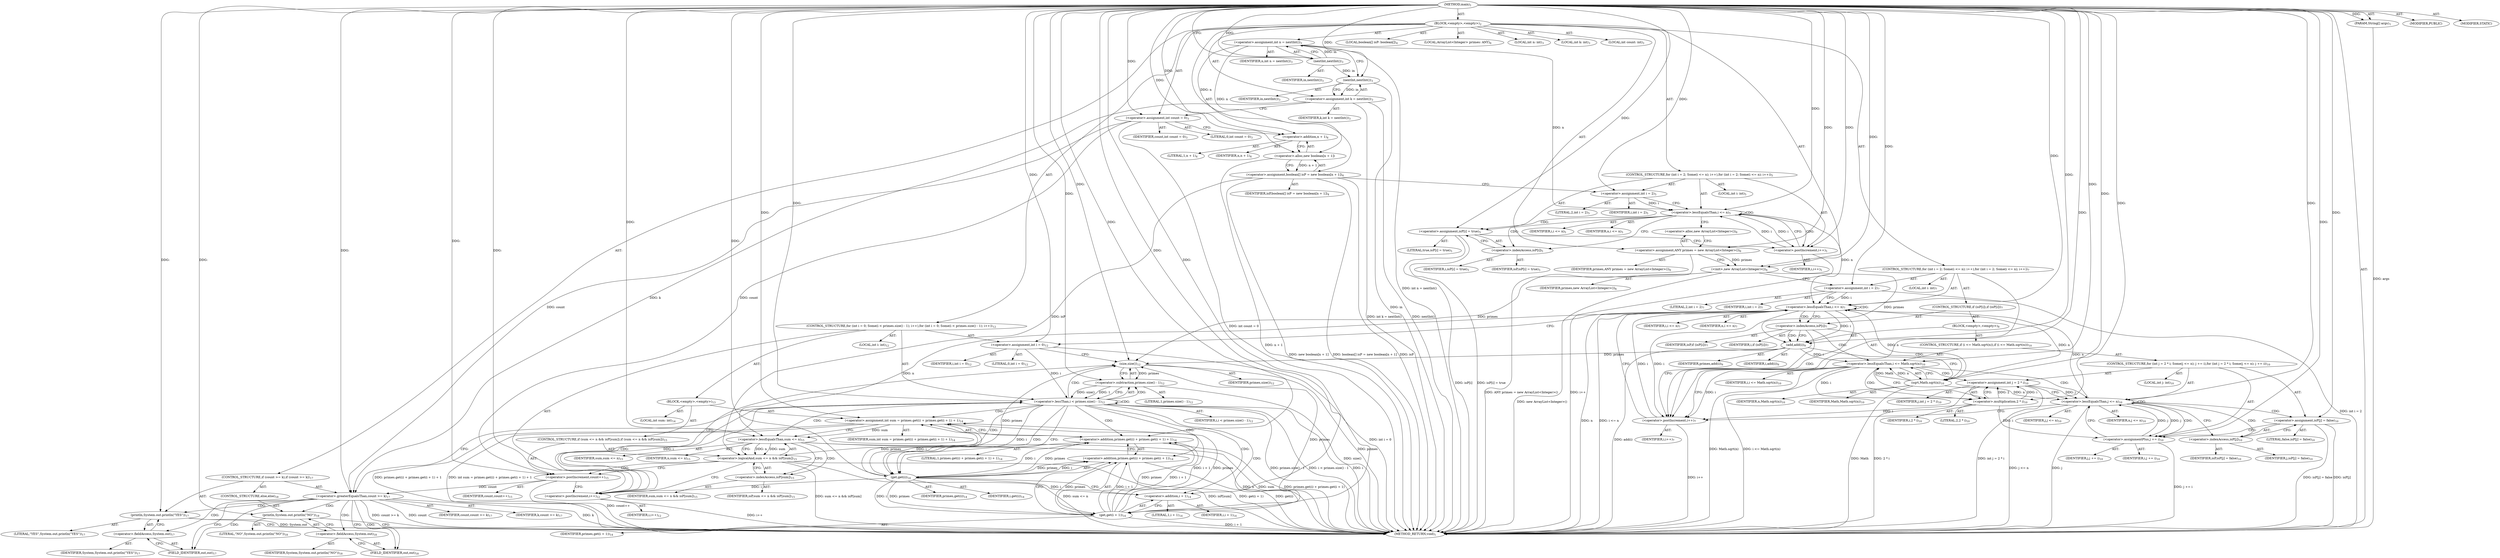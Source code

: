 digraph "main" {  
"19" [label = <(METHOD,main)<SUB>1</SUB>> ]
"20" [label = <(PARAM,String[] args)<SUB>1</SUB>> ]
"21" [label = <(BLOCK,&lt;empty&gt;,&lt;empty&gt;)<SUB>2</SUB>> ]
"22" [label = <(LOCAL,int n: int)<SUB>3</SUB>> ]
"23" [label = <(LOCAL,int k: int)<SUB>3</SUB>> ]
"24" [label = <(LOCAL,int count: int)<SUB>3</SUB>> ]
"25" [label = <(&lt;operator&gt;.assignment,int n = nextInt())<SUB>3</SUB>> ]
"26" [label = <(IDENTIFIER,n,int n = nextInt())<SUB>3</SUB>> ]
"27" [label = <(nextInt,nextInt())<SUB>3</SUB>> ]
"28" [label = <(IDENTIFIER,in,nextInt())<SUB>3</SUB>> ]
"29" [label = <(&lt;operator&gt;.assignment,int k = nextInt())<SUB>3</SUB>> ]
"30" [label = <(IDENTIFIER,k,int k = nextInt())<SUB>3</SUB>> ]
"31" [label = <(nextInt,nextInt())<SUB>3</SUB>> ]
"32" [label = <(IDENTIFIER,in,nextInt())<SUB>3</SUB>> ]
"33" [label = <(&lt;operator&gt;.assignment,int count = 0)<SUB>3</SUB>> ]
"34" [label = <(IDENTIFIER,count,int count = 0)<SUB>3</SUB>> ]
"35" [label = <(LITERAL,0,int count = 0)<SUB>3</SUB>> ]
"36" [label = <(LOCAL,boolean[] isP: boolean[])<SUB>4</SUB>> ]
"37" [label = <(&lt;operator&gt;.assignment,boolean[] isP = new boolean[n + 1])<SUB>4</SUB>> ]
"38" [label = <(IDENTIFIER,isP,boolean[] isP = new boolean[n + 1])<SUB>4</SUB>> ]
"39" [label = <(&lt;operator&gt;.alloc,new boolean[n + 1])> ]
"40" [label = <(&lt;operator&gt;.addition,n + 1)<SUB>4</SUB>> ]
"41" [label = <(IDENTIFIER,n,n + 1)<SUB>4</SUB>> ]
"42" [label = <(LITERAL,1,n + 1)<SUB>4</SUB>> ]
"43" [label = <(CONTROL_STRUCTURE,for (int i = 2; Some(i &lt;= n); i++),for (int i = 2; Some(i &lt;= n); i++))<SUB>5</SUB>> ]
"44" [label = <(LOCAL,int i: int)<SUB>5</SUB>> ]
"45" [label = <(&lt;operator&gt;.assignment,int i = 2)<SUB>5</SUB>> ]
"46" [label = <(IDENTIFIER,i,int i = 2)<SUB>5</SUB>> ]
"47" [label = <(LITERAL,2,int i = 2)<SUB>5</SUB>> ]
"48" [label = <(&lt;operator&gt;.lessEqualsThan,i &lt;= n)<SUB>5</SUB>> ]
"49" [label = <(IDENTIFIER,i,i &lt;= n)<SUB>5</SUB>> ]
"50" [label = <(IDENTIFIER,n,i &lt;= n)<SUB>5</SUB>> ]
"51" [label = <(&lt;operator&gt;.postIncrement,i++)<SUB>5</SUB>> ]
"52" [label = <(IDENTIFIER,i,i++)<SUB>5</SUB>> ]
"53" [label = <(&lt;operator&gt;.assignment,isP[i] = true)<SUB>5</SUB>> ]
"54" [label = <(&lt;operator&gt;.indexAccess,isP[i])<SUB>5</SUB>> ]
"55" [label = <(IDENTIFIER,isP,isP[i] = true)<SUB>5</SUB>> ]
"56" [label = <(IDENTIFIER,i,isP[i] = true)<SUB>5</SUB>> ]
"57" [label = <(LITERAL,true,isP[i] = true)<SUB>5</SUB>> ]
"4" [label = <(LOCAL,ArrayList&lt;Integer&gt; primes: ANY)<SUB>6</SUB>> ]
"58" [label = <(&lt;operator&gt;.assignment,ANY primes = new ArrayList&lt;Integer&gt;())<SUB>6</SUB>> ]
"59" [label = <(IDENTIFIER,primes,ANY primes = new ArrayList&lt;Integer&gt;())<SUB>6</SUB>> ]
"60" [label = <(&lt;operator&gt;.alloc,new ArrayList&lt;Integer&gt;())<SUB>6</SUB>> ]
"61" [label = <(&lt;init&gt;,new ArrayList&lt;Integer&gt;())<SUB>6</SUB>> ]
"3" [label = <(IDENTIFIER,primes,new ArrayList&lt;Integer&gt;())<SUB>6</SUB>> ]
"62" [label = <(CONTROL_STRUCTURE,for (int i = 2; Some(i &lt;= n); i++),for (int i = 2; Some(i &lt;= n); i++))<SUB>7</SUB>> ]
"63" [label = <(LOCAL,int i: int)<SUB>7</SUB>> ]
"64" [label = <(&lt;operator&gt;.assignment,int i = 2)<SUB>7</SUB>> ]
"65" [label = <(IDENTIFIER,i,int i = 2)<SUB>7</SUB>> ]
"66" [label = <(LITERAL,2,int i = 2)<SUB>7</SUB>> ]
"67" [label = <(&lt;operator&gt;.lessEqualsThan,i &lt;= n)<SUB>7</SUB>> ]
"68" [label = <(IDENTIFIER,i,i &lt;= n)<SUB>7</SUB>> ]
"69" [label = <(IDENTIFIER,n,i &lt;= n)<SUB>7</SUB>> ]
"70" [label = <(&lt;operator&gt;.postIncrement,i++)<SUB>7</SUB>> ]
"71" [label = <(IDENTIFIER,i,i++)<SUB>7</SUB>> ]
"72" [label = <(CONTROL_STRUCTURE,if (isP[i]),if (isP[i]))<SUB>7</SUB>> ]
"73" [label = <(&lt;operator&gt;.indexAccess,isP[i])<SUB>7</SUB>> ]
"74" [label = <(IDENTIFIER,isP,if (isP[i]))<SUB>7</SUB>> ]
"75" [label = <(IDENTIFIER,i,if (isP[i]))<SUB>7</SUB>> ]
"76" [label = <(BLOCK,&lt;empty&gt;,&lt;empty&gt;)<SUB>8</SUB>> ]
"77" [label = <(add,add(i))<SUB>9</SUB>> ]
"78" [label = <(IDENTIFIER,primes,add(i))<SUB>9</SUB>> ]
"79" [label = <(IDENTIFIER,i,add(i))<SUB>9</SUB>> ]
"80" [label = <(CONTROL_STRUCTURE,if (i &lt;= Math.sqrt(n)),if (i &lt;= Math.sqrt(n)))<SUB>10</SUB>> ]
"81" [label = <(&lt;operator&gt;.lessEqualsThan,i &lt;= Math.sqrt(n))<SUB>10</SUB>> ]
"82" [label = <(IDENTIFIER,i,i &lt;= Math.sqrt(n))<SUB>10</SUB>> ]
"83" [label = <(sqrt,Math.sqrt(n))<SUB>10</SUB>> ]
"84" [label = <(IDENTIFIER,Math,Math.sqrt(n))<SUB>10</SUB>> ]
"85" [label = <(IDENTIFIER,n,Math.sqrt(n))<SUB>10</SUB>> ]
"86" [label = <(CONTROL_STRUCTURE,for (int j = 2 * i; Some(j &lt;= n); j += i),for (int j = 2 * i; Some(j &lt;= n); j += i))<SUB>10</SUB>> ]
"87" [label = <(LOCAL,int j: int)<SUB>10</SUB>> ]
"88" [label = <(&lt;operator&gt;.assignment,int j = 2 * i)<SUB>10</SUB>> ]
"89" [label = <(IDENTIFIER,j,int j = 2 * i)<SUB>10</SUB>> ]
"90" [label = <(&lt;operator&gt;.multiplication,2 * i)<SUB>10</SUB>> ]
"91" [label = <(LITERAL,2,2 * i)<SUB>10</SUB>> ]
"92" [label = <(IDENTIFIER,i,2 * i)<SUB>10</SUB>> ]
"93" [label = <(&lt;operator&gt;.lessEqualsThan,j &lt;= n)<SUB>10</SUB>> ]
"94" [label = <(IDENTIFIER,j,j &lt;= n)<SUB>10</SUB>> ]
"95" [label = <(IDENTIFIER,n,j &lt;= n)<SUB>10</SUB>> ]
"96" [label = <(&lt;operator&gt;.assignmentPlus,j += i)<SUB>10</SUB>> ]
"97" [label = <(IDENTIFIER,j,j += i)<SUB>10</SUB>> ]
"98" [label = <(IDENTIFIER,i,j += i)<SUB>10</SUB>> ]
"99" [label = <(&lt;operator&gt;.assignment,isP[j] = false)<SUB>10</SUB>> ]
"100" [label = <(&lt;operator&gt;.indexAccess,isP[j])<SUB>10</SUB>> ]
"101" [label = <(IDENTIFIER,isP,isP[j] = false)<SUB>10</SUB>> ]
"102" [label = <(IDENTIFIER,j,isP[j] = false)<SUB>10</SUB>> ]
"103" [label = <(LITERAL,false,isP[j] = false)<SUB>10</SUB>> ]
"104" [label = <(CONTROL_STRUCTURE,for (int i = 0; Some(i &lt; primes.size() - 1); i++),for (int i = 0; Some(i &lt; primes.size() - 1); i++))<SUB>12</SUB>> ]
"105" [label = <(LOCAL,int i: int)<SUB>12</SUB>> ]
"106" [label = <(&lt;operator&gt;.assignment,int i = 0)<SUB>12</SUB>> ]
"107" [label = <(IDENTIFIER,i,int i = 0)<SUB>12</SUB>> ]
"108" [label = <(LITERAL,0,int i = 0)<SUB>12</SUB>> ]
"109" [label = <(&lt;operator&gt;.lessThan,i &lt; primes.size() - 1)<SUB>12</SUB>> ]
"110" [label = <(IDENTIFIER,i,i &lt; primes.size() - 1)<SUB>12</SUB>> ]
"111" [label = <(&lt;operator&gt;.subtraction,primes.size() - 1)<SUB>12</SUB>> ]
"112" [label = <(size,size())<SUB>12</SUB>> ]
"113" [label = <(IDENTIFIER,primes,size())<SUB>12</SUB>> ]
"114" [label = <(LITERAL,1,primes.size() - 1)<SUB>12</SUB>> ]
"115" [label = <(&lt;operator&gt;.postIncrement,i++)<SUB>12</SUB>> ]
"116" [label = <(IDENTIFIER,i,i++)<SUB>12</SUB>> ]
"117" [label = <(BLOCK,&lt;empty&gt;,&lt;empty&gt;)<SUB>13</SUB>> ]
"118" [label = <(LOCAL,int sum: int)<SUB>14</SUB>> ]
"119" [label = <(&lt;operator&gt;.assignment,int sum = primes.get(i) + primes.get(i + 1) + 1)<SUB>14</SUB>> ]
"120" [label = <(IDENTIFIER,sum,int sum = primes.get(i) + primes.get(i + 1) + 1)<SUB>14</SUB>> ]
"121" [label = <(&lt;operator&gt;.addition,primes.get(i) + primes.get(i + 1) + 1)<SUB>14</SUB>> ]
"122" [label = <(&lt;operator&gt;.addition,primes.get(i) + primes.get(i + 1))<SUB>14</SUB>> ]
"123" [label = <(get,get(i))<SUB>14</SUB>> ]
"124" [label = <(IDENTIFIER,primes,get(i))<SUB>14</SUB>> ]
"125" [label = <(IDENTIFIER,i,get(i))<SUB>14</SUB>> ]
"126" [label = <(get,get(i + 1))<SUB>14</SUB>> ]
"127" [label = <(IDENTIFIER,primes,get(i + 1))<SUB>14</SUB>> ]
"128" [label = <(&lt;operator&gt;.addition,i + 1)<SUB>14</SUB>> ]
"129" [label = <(IDENTIFIER,i,i + 1)<SUB>14</SUB>> ]
"130" [label = <(LITERAL,1,i + 1)<SUB>14</SUB>> ]
"131" [label = <(LITERAL,1,primes.get(i) + primes.get(i + 1) + 1)<SUB>14</SUB>> ]
"132" [label = <(CONTROL_STRUCTURE,if (sum &lt;= n &amp;&amp; isP[sum]),if (sum &lt;= n &amp;&amp; isP[sum]))<SUB>15</SUB>> ]
"133" [label = <(&lt;operator&gt;.logicalAnd,sum &lt;= n &amp;&amp; isP[sum])<SUB>15</SUB>> ]
"134" [label = <(&lt;operator&gt;.lessEqualsThan,sum &lt;= n)<SUB>15</SUB>> ]
"135" [label = <(IDENTIFIER,sum,sum &lt;= n)<SUB>15</SUB>> ]
"136" [label = <(IDENTIFIER,n,sum &lt;= n)<SUB>15</SUB>> ]
"137" [label = <(&lt;operator&gt;.indexAccess,isP[sum])<SUB>15</SUB>> ]
"138" [label = <(IDENTIFIER,isP,sum &lt;= n &amp;&amp; isP[sum])<SUB>15</SUB>> ]
"139" [label = <(IDENTIFIER,sum,sum &lt;= n &amp;&amp; isP[sum])<SUB>15</SUB>> ]
"140" [label = <(&lt;operator&gt;.postIncrement,count++)<SUB>15</SUB>> ]
"141" [label = <(IDENTIFIER,count,count++)<SUB>15</SUB>> ]
"142" [label = <(CONTROL_STRUCTURE,if (count &gt;= k),if (count &gt;= k))<SUB>17</SUB>> ]
"143" [label = <(&lt;operator&gt;.greaterEqualsThan,count &gt;= k)<SUB>17</SUB>> ]
"144" [label = <(IDENTIFIER,count,count &gt;= k)<SUB>17</SUB>> ]
"145" [label = <(IDENTIFIER,k,count &gt;= k)<SUB>17</SUB>> ]
"146" [label = <(println,System.out.println(&quot;YES&quot;))<SUB>17</SUB>> ]
"147" [label = <(&lt;operator&gt;.fieldAccess,System.out)<SUB>17</SUB>> ]
"148" [label = <(IDENTIFIER,System,System.out.println(&quot;YES&quot;))<SUB>17</SUB>> ]
"149" [label = <(FIELD_IDENTIFIER,out,out)<SUB>17</SUB>> ]
"150" [label = <(LITERAL,&quot;YES&quot;,System.out.println(&quot;YES&quot;))<SUB>17</SUB>> ]
"151" [label = <(CONTROL_STRUCTURE,else,else)<SUB>18</SUB>> ]
"152" [label = <(println,System.out.println(&quot;NO&quot;))<SUB>18</SUB>> ]
"153" [label = <(&lt;operator&gt;.fieldAccess,System.out)<SUB>18</SUB>> ]
"154" [label = <(IDENTIFIER,System,System.out.println(&quot;NO&quot;))<SUB>18</SUB>> ]
"155" [label = <(FIELD_IDENTIFIER,out,out)<SUB>18</SUB>> ]
"156" [label = <(LITERAL,&quot;NO&quot;,System.out.println(&quot;NO&quot;))<SUB>18</SUB>> ]
"157" [label = <(MODIFIER,PUBLIC)> ]
"158" [label = <(MODIFIER,STATIC)> ]
"159" [label = <(METHOD_RETURN,void)<SUB>1</SUB>> ]
  "19" -> "20"  [ label = "AST: "] 
  "19" -> "21"  [ label = "AST: "] 
  "19" -> "157"  [ label = "AST: "] 
  "19" -> "158"  [ label = "AST: "] 
  "19" -> "159"  [ label = "AST: "] 
  "21" -> "22"  [ label = "AST: "] 
  "21" -> "23"  [ label = "AST: "] 
  "21" -> "24"  [ label = "AST: "] 
  "21" -> "25"  [ label = "AST: "] 
  "21" -> "29"  [ label = "AST: "] 
  "21" -> "33"  [ label = "AST: "] 
  "21" -> "36"  [ label = "AST: "] 
  "21" -> "37"  [ label = "AST: "] 
  "21" -> "43"  [ label = "AST: "] 
  "21" -> "4"  [ label = "AST: "] 
  "21" -> "58"  [ label = "AST: "] 
  "21" -> "61"  [ label = "AST: "] 
  "21" -> "62"  [ label = "AST: "] 
  "21" -> "104"  [ label = "AST: "] 
  "21" -> "142"  [ label = "AST: "] 
  "25" -> "26"  [ label = "AST: "] 
  "25" -> "27"  [ label = "AST: "] 
  "27" -> "28"  [ label = "AST: "] 
  "29" -> "30"  [ label = "AST: "] 
  "29" -> "31"  [ label = "AST: "] 
  "31" -> "32"  [ label = "AST: "] 
  "33" -> "34"  [ label = "AST: "] 
  "33" -> "35"  [ label = "AST: "] 
  "37" -> "38"  [ label = "AST: "] 
  "37" -> "39"  [ label = "AST: "] 
  "39" -> "40"  [ label = "AST: "] 
  "40" -> "41"  [ label = "AST: "] 
  "40" -> "42"  [ label = "AST: "] 
  "43" -> "44"  [ label = "AST: "] 
  "43" -> "45"  [ label = "AST: "] 
  "43" -> "48"  [ label = "AST: "] 
  "43" -> "51"  [ label = "AST: "] 
  "43" -> "53"  [ label = "AST: "] 
  "45" -> "46"  [ label = "AST: "] 
  "45" -> "47"  [ label = "AST: "] 
  "48" -> "49"  [ label = "AST: "] 
  "48" -> "50"  [ label = "AST: "] 
  "51" -> "52"  [ label = "AST: "] 
  "53" -> "54"  [ label = "AST: "] 
  "53" -> "57"  [ label = "AST: "] 
  "54" -> "55"  [ label = "AST: "] 
  "54" -> "56"  [ label = "AST: "] 
  "58" -> "59"  [ label = "AST: "] 
  "58" -> "60"  [ label = "AST: "] 
  "61" -> "3"  [ label = "AST: "] 
  "62" -> "63"  [ label = "AST: "] 
  "62" -> "64"  [ label = "AST: "] 
  "62" -> "67"  [ label = "AST: "] 
  "62" -> "70"  [ label = "AST: "] 
  "62" -> "72"  [ label = "AST: "] 
  "64" -> "65"  [ label = "AST: "] 
  "64" -> "66"  [ label = "AST: "] 
  "67" -> "68"  [ label = "AST: "] 
  "67" -> "69"  [ label = "AST: "] 
  "70" -> "71"  [ label = "AST: "] 
  "72" -> "73"  [ label = "AST: "] 
  "72" -> "76"  [ label = "AST: "] 
  "73" -> "74"  [ label = "AST: "] 
  "73" -> "75"  [ label = "AST: "] 
  "76" -> "77"  [ label = "AST: "] 
  "76" -> "80"  [ label = "AST: "] 
  "77" -> "78"  [ label = "AST: "] 
  "77" -> "79"  [ label = "AST: "] 
  "80" -> "81"  [ label = "AST: "] 
  "80" -> "86"  [ label = "AST: "] 
  "81" -> "82"  [ label = "AST: "] 
  "81" -> "83"  [ label = "AST: "] 
  "83" -> "84"  [ label = "AST: "] 
  "83" -> "85"  [ label = "AST: "] 
  "86" -> "87"  [ label = "AST: "] 
  "86" -> "88"  [ label = "AST: "] 
  "86" -> "93"  [ label = "AST: "] 
  "86" -> "96"  [ label = "AST: "] 
  "86" -> "99"  [ label = "AST: "] 
  "88" -> "89"  [ label = "AST: "] 
  "88" -> "90"  [ label = "AST: "] 
  "90" -> "91"  [ label = "AST: "] 
  "90" -> "92"  [ label = "AST: "] 
  "93" -> "94"  [ label = "AST: "] 
  "93" -> "95"  [ label = "AST: "] 
  "96" -> "97"  [ label = "AST: "] 
  "96" -> "98"  [ label = "AST: "] 
  "99" -> "100"  [ label = "AST: "] 
  "99" -> "103"  [ label = "AST: "] 
  "100" -> "101"  [ label = "AST: "] 
  "100" -> "102"  [ label = "AST: "] 
  "104" -> "105"  [ label = "AST: "] 
  "104" -> "106"  [ label = "AST: "] 
  "104" -> "109"  [ label = "AST: "] 
  "104" -> "115"  [ label = "AST: "] 
  "104" -> "117"  [ label = "AST: "] 
  "106" -> "107"  [ label = "AST: "] 
  "106" -> "108"  [ label = "AST: "] 
  "109" -> "110"  [ label = "AST: "] 
  "109" -> "111"  [ label = "AST: "] 
  "111" -> "112"  [ label = "AST: "] 
  "111" -> "114"  [ label = "AST: "] 
  "112" -> "113"  [ label = "AST: "] 
  "115" -> "116"  [ label = "AST: "] 
  "117" -> "118"  [ label = "AST: "] 
  "117" -> "119"  [ label = "AST: "] 
  "117" -> "132"  [ label = "AST: "] 
  "119" -> "120"  [ label = "AST: "] 
  "119" -> "121"  [ label = "AST: "] 
  "121" -> "122"  [ label = "AST: "] 
  "121" -> "131"  [ label = "AST: "] 
  "122" -> "123"  [ label = "AST: "] 
  "122" -> "126"  [ label = "AST: "] 
  "123" -> "124"  [ label = "AST: "] 
  "123" -> "125"  [ label = "AST: "] 
  "126" -> "127"  [ label = "AST: "] 
  "126" -> "128"  [ label = "AST: "] 
  "128" -> "129"  [ label = "AST: "] 
  "128" -> "130"  [ label = "AST: "] 
  "132" -> "133"  [ label = "AST: "] 
  "132" -> "140"  [ label = "AST: "] 
  "133" -> "134"  [ label = "AST: "] 
  "133" -> "137"  [ label = "AST: "] 
  "134" -> "135"  [ label = "AST: "] 
  "134" -> "136"  [ label = "AST: "] 
  "137" -> "138"  [ label = "AST: "] 
  "137" -> "139"  [ label = "AST: "] 
  "140" -> "141"  [ label = "AST: "] 
  "142" -> "143"  [ label = "AST: "] 
  "142" -> "146"  [ label = "AST: "] 
  "142" -> "151"  [ label = "AST: "] 
  "143" -> "144"  [ label = "AST: "] 
  "143" -> "145"  [ label = "AST: "] 
  "146" -> "147"  [ label = "AST: "] 
  "146" -> "150"  [ label = "AST: "] 
  "147" -> "148"  [ label = "AST: "] 
  "147" -> "149"  [ label = "AST: "] 
  "151" -> "152"  [ label = "AST: "] 
  "152" -> "153"  [ label = "AST: "] 
  "152" -> "156"  [ label = "AST: "] 
  "153" -> "154"  [ label = "AST: "] 
  "153" -> "155"  [ label = "AST: "] 
  "25" -> "31"  [ label = "CFG: "] 
  "29" -> "33"  [ label = "CFG: "] 
  "33" -> "40"  [ label = "CFG: "] 
  "37" -> "45"  [ label = "CFG: "] 
  "58" -> "61"  [ label = "CFG: "] 
  "61" -> "64"  [ label = "CFG: "] 
  "27" -> "25"  [ label = "CFG: "] 
  "31" -> "29"  [ label = "CFG: "] 
  "39" -> "37"  [ label = "CFG: "] 
  "45" -> "48"  [ label = "CFG: "] 
  "48" -> "54"  [ label = "CFG: "] 
  "48" -> "60"  [ label = "CFG: "] 
  "51" -> "48"  [ label = "CFG: "] 
  "53" -> "51"  [ label = "CFG: "] 
  "60" -> "58"  [ label = "CFG: "] 
  "64" -> "67"  [ label = "CFG: "] 
  "67" -> "73"  [ label = "CFG: "] 
  "67" -> "106"  [ label = "CFG: "] 
  "70" -> "67"  [ label = "CFG: "] 
  "106" -> "112"  [ label = "CFG: "] 
  "109" -> "123"  [ label = "CFG: "] 
  "109" -> "143"  [ label = "CFG: "] 
  "115" -> "112"  [ label = "CFG: "] 
  "143" -> "149"  [ label = "CFG: "] 
  "143" -> "155"  [ label = "CFG: "] 
  "146" -> "159"  [ label = "CFG: "] 
  "40" -> "39"  [ label = "CFG: "] 
  "54" -> "53"  [ label = "CFG: "] 
  "73" -> "77"  [ label = "CFG: "] 
  "73" -> "70"  [ label = "CFG: "] 
  "111" -> "109"  [ label = "CFG: "] 
  "119" -> "134"  [ label = "CFG: "] 
  "147" -> "146"  [ label = "CFG: "] 
  "152" -> "159"  [ label = "CFG: "] 
  "77" -> "83"  [ label = "CFG: "] 
  "112" -> "111"  [ label = "CFG: "] 
  "121" -> "119"  [ label = "CFG: "] 
  "133" -> "140"  [ label = "CFG: "] 
  "133" -> "115"  [ label = "CFG: "] 
  "140" -> "115"  [ label = "CFG: "] 
  "149" -> "147"  [ label = "CFG: "] 
  "153" -> "152"  [ label = "CFG: "] 
  "81" -> "90"  [ label = "CFG: "] 
  "81" -> "70"  [ label = "CFG: "] 
  "122" -> "121"  [ label = "CFG: "] 
  "134" -> "133"  [ label = "CFG: "] 
  "134" -> "137"  [ label = "CFG: "] 
  "137" -> "133"  [ label = "CFG: "] 
  "155" -> "153"  [ label = "CFG: "] 
  "83" -> "81"  [ label = "CFG: "] 
  "88" -> "93"  [ label = "CFG: "] 
  "93" -> "100"  [ label = "CFG: "] 
  "93" -> "70"  [ label = "CFG: "] 
  "96" -> "93"  [ label = "CFG: "] 
  "99" -> "96"  [ label = "CFG: "] 
  "123" -> "128"  [ label = "CFG: "] 
  "126" -> "122"  [ label = "CFG: "] 
  "90" -> "88"  [ label = "CFG: "] 
  "100" -> "99"  [ label = "CFG: "] 
  "128" -> "126"  [ label = "CFG: "] 
  "19" -> "27"  [ label = "CFG: "] 
  "20" -> "159"  [ label = "DDG: args"] 
  "25" -> "159"  [ label = "DDG: int n = nextInt()"] 
  "31" -> "159"  [ label = "DDG: in"] 
  "29" -> "159"  [ label = "DDG: nextInt()"] 
  "29" -> "159"  [ label = "DDG: int k = nextInt()"] 
  "33" -> "159"  [ label = "DDG: int count = 0"] 
  "37" -> "159"  [ label = "DDG: isP"] 
  "39" -> "159"  [ label = "DDG: n + 1"] 
  "37" -> "159"  [ label = "DDG: new boolean[n + 1]"] 
  "37" -> "159"  [ label = "DDG: boolean[] isP = new boolean[n + 1]"] 
  "58" -> "159"  [ label = "DDG: ANY primes = new ArrayList&lt;Integer&gt;()"] 
  "61" -> "159"  [ label = "DDG: new ArrayList&lt;Integer&gt;()"] 
  "64" -> "159"  [ label = "DDG: int i = 2"] 
  "67" -> "159"  [ label = "DDG: n"] 
  "67" -> "159"  [ label = "DDG: i &lt;= n"] 
  "106" -> "159"  [ label = "DDG: int i = 0"] 
  "109" -> "159"  [ label = "DDG: i"] 
  "112" -> "159"  [ label = "DDG: primes"] 
  "111" -> "159"  [ label = "DDG: size()"] 
  "109" -> "159"  [ label = "DDG: primes.size() - 1"] 
  "109" -> "159"  [ label = "DDG: i &lt; primes.size() - 1"] 
  "143" -> "159"  [ label = "DDG: count"] 
  "143" -> "159"  [ label = "DDG: k"] 
  "143" -> "159"  [ label = "DDG: count &gt;= k"] 
  "146" -> "159"  [ label = "DDG: System.out"] 
  "122" -> "159"  [ label = "DDG: get(i)"] 
  "126" -> "159"  [ label = "DDG: i + 1"] 
  "122" -> "159"  [ label = "DDG: get(i + 1)"] 
  "121" -> "159"  [ label = "DDG: primes.get(i) + primes.get(i + 1)"] 
  "119" -> "159"  [ label = "DDG: primes.get(i) + primes.get(i + 1) + 1"] 
  "119" -> "159"  [ label = "DDG: int sum = primes.get(i) + primes.get(i + 1) + 1"] 
  "134" -> "159"  [ label = "DDG: sum"] 
  "134" -> "159"  [ label = "DDG: n"] 
  "133" -> "159"  [ label = "DDG: sum &lt;= n"] 
  "133" -> "159"  [ label = "DDG: isP[sum]"] 
  "133" -> "159"  [ label = "DDG: sum &lt;= n &amp;&amp; isP[sum]"] 
  "140" -> "159"  [ label = "DDG: count++"] 
  "115" -> "159"  [ label = "DDG: i++"] 
  "77" -> "159"  [ label = "DDG: add(i)"] 
  "81" -> "159"  [ label = "DDG: Math.sqrt(n)"] 
  "81" -> "159"  [ label = "DDG: i &lt;= Math.sqrt(n)"] 
  "88" -> "159"  [ label = "DDG: 2 * i"] 
  "88" -> "159"  [ label = "DDG: int j = 2 * i"] 
  "93" -> "159"  [ label = "DDG: j"] 
  "93" -> "159"  [ label = "DDG: j &lt;= n"] 
  "70" -> "159"  [ label = "DDG: i++"] 
  "99" -> "159"  [ label = "DDG: isP[j]"] 
  "99" -> "159"  [ label = "DDG: isP[j] = false"] 
  "96" -> "159"  [ label = "DDG: j += i"] 
  "53" -> "159"  [ label = "DDG: isP[i]"] 
  "53" -> "159"  [ label = "DDG: isP[i] = true"] 
  "51" -> "159"  [ label = "DDG: i++"] 
  "83" -> "159"  [ label = "DDG: Math"] 
  "19" -> "20"  [ label = "DDG: "] 
  "27" -> "25"  [ label = "DDG: in"] 
  "31" -> "29"  [ label = "DDG: in"] 
  "19" -> "33"  [ label = "DDG: "] 
  "39" -> "37"  [ label = "DDG: n + 1"] 
  "19" -> "58"  [ label = "DDG: "] 
  "19" -> "45"  [ label = "DDG: "] 
  "19" -> "53"  [ label = "DDG: "] 
  "58" -> "61"  [ label = "DDG: primes"] 
  "19" -> "61"  [ label = "DDG: "] 
  "19" -> "64"  [ label = "DDG: "] 
  "19" -> "106"  [ label = "DDG: "] 
  "19" -> "27"  [ label = "DDG: "] 
  "27" -> "31"  [ label = "DDG: in"] 
  "19" -> "31"  [ label = "DDG: "] 
  "25" -> "39"  [ label = "DDG: n"] 
  "19" -> "39"  [ label = "DDG: "] 
  "45" -> "48"  [ label = "DDG: i"] 
  "51" -> "48"  [ label = "DDG: i"] 
  "19" -> "48"  [ label = "DDG: "] 
  "25" -> "48"  [ label = "DDG: n"] 
  "48" -> "51"  [ label = "DDG: i"] 
  "19" -> "51"  [ label = "DDG: "] 
  "64" -> "67"  [ label = "DDG: i"] 
  "70" -> "67"  [ label = "DDG: i"] 
  "19" -> "67"  [ label = "DDG: "] 
  "48" -> "67"  [ label = "DDG: n"] 
  "83" -> "67"  [ label = "DDG: n"] 
  "93" -> "67"  [ label = "DDG: n"] 
  "67" -> "70"  [ label = "DDG: i"] 
  "81" -> "70"  [ label = "DDG: i"] 
  "90" -> "70"  [ label = "DDG: i"] 
  "19" -> "70"  [ label = "DDG: "] 
  "106" -> "109"  [ label = "DDG: i"] 
  "115" -> "109"  [ label = "DDG: i"] 
  "19" -> "109"  [ label = "DDG: "] 
  "111" -> "109"  [ label = "DDG: size()"] 
  "111" -> "109"  [ label = "DDG: 1"] 
  "19" -> "115"  [ label = "DDG: "] 
  "123" -> "115"  [ label = "DDG: i"] 
  "123" -> "119"  [ label = "DDG: primes"] 
  "123" -> "119"  [ label = "DDG: i"] 
  "126" -> "119"  [ label = "DDG: primes"] 
  "126" -> "119"  [ label = "DDG: i + 1"] 
  "19" -> "119"  [ label = "DDG: "] 
  "33" -> "143"  [ label = "DDG: count"] 
  "140" -> "143"  [ label = "DDG: count"] 
  "19" -> "143"  [ label = "DDG: "] 
  "29" -> "143"  [ label = "DDG: k"] 
  "19" -> "146"  [ label = "DDG: "] 
  "25" -> "40"  [ label = "DDG: n"] 
  "19" -> "40"  [ label = "DDG: "] 
  "112" -> "111"  [ label = "DDG: primes"] 
  "19" -> "111"  [ label = "DDG: "] 
  "19" -> "152"  [ label = "DDG: "] 
  "61" -> "77"  [ label = "DDG: primes"] 
  "19" -> "77"  [ label = "DDG: "] 
  "67" -> "77"  [ label = "DDG: i"] 
  "61" -> "112"  [ label = "DDG: primes"] 
  "126" -> "112"  [ label = "DDG: primes"] 
  "77" -> "112"  [ label = "DDG: primes"] 
  "19" -> "112"  [ label = "DDG: "] 
  "123" -> "121"  [ label = "DDG: primes"] 
  "123" -> "121"  [ label = "DDG: i"] 
  "126" -> "121"  [ label = "DDG: primes"] 
  "126" -> "121"  [ label = "DDG: i + 1"] 
  "19" -> "121"  [ label = "DDG: "] 
  "134" -> "133"  [ label = "DDG: sum"] 
  "134" -> "133"  [ label = "DDG: n"] 
  "37" -> "133"  [ label = "DDG: isP"] 
  "33" -> "140"  [ label = "DDG: count"] 
  "19" -> "140"  [ label = "DDG: "] 
  "77" -> "81"  [ label = "DDG: i"] 
  "19" -> "81"  [ label = "DDG: "] 
  "83" -> "81"  [ label = "DDG: Math"] 
  "83" -> "81"  [ label = "DDG: n"] 
  "90" -> "88"  [ label = "DDG: 2"] 
  "90" -> "88"  [ label = "DDG: i"] 
  "90" -> "96"  [ label = "DDG: i"] 
  "19" -> "96"  [ label = "DDG: "] 
  "19" -> "99"  [ label = "DDG: "] 
  "123" -> "122"  [ label = "DDG: primes"] 
  "123" -> "122"  [ label = "DDG: i"] 
  "126" -> "122"  [ label = "DDG: primes"] 
  "126" -> "122"  [ label = "DDG: i + 1"] 
  "119" -> "134"  [ label = "DDG: sum"] 
  "19" -> "134"  [ label = "DDG: "] 
  "67" -> "134"  [ label = "DDG: n"] 
  "19" -> "83"  [ label = "DDG: "] 
  "67" -> "83"  [ label = "DDG: n"] 
  "88" -> "93"  [ label = "DDG: j"] 
  "96" -> "93"  [ label = "DDG: j"] 
  "19" -> "93"  [ label = "DDG: "] 
  "83" -> "93"  [ label = "DDG: n"] 
  "93" -> "96"  [ label = "DDG: j"] 
  "112" -> "123"  [ label = "DDG: primes"] 
  "19" -> "123"  [ label = "DDG: "] 
  "109" -> "123"  [ label = "DDG: i"] 
  "123" -> "126"  [ label = "DDG: primes"] 
  "19" -> "126"  [ label = "DDG: "] 
  "123" -> "126"  [ label = "DDG: i"] 
  "19" -> "90"  [ label = "DDG: "] 
  "81" -> "90"  [ label = "DDG: i"] 
  "123" -> "128"  [ label = "DDG: i"] 
  "19" -> "128"  [ label = "DDG: "] 
  "48" -> "48"  [ label = "CDG: "] 
  "48" -> "51"  [ label = "CDG: "] 
  "48" -> "54"  [ label = "CDG: "] 
  "48" -> "53"  [ label = "CDG: "] 
  "67" -> "73"  [ label = "CDG: "] 
  "67" -> "67"  [ label = "CDG: "] 
  "67" -> "70"  [ label = "CDG: "] 
  "109" -> "115"  [ label = "CDG: "] 
  "109" -> "122"  [ label = "CDG: "] 
  "109" -> "128"  [ label = "CDG: "] 
  "109" -> "119"  [ label = "CDG: "] 
  "109" -> "121"  [ label = "CDG: "] 
  "109" -> "123"  [ label = "CDG: "] 
  "109" -> "112"  [ label = "CDG: "] 
  "109" -> "134"  [ label = "CDG: "] 
  "109" -> "126"  [ label = "CDG: "] 
  "109" -> "111"  [ label = "CDG: "] 
  "109" -> "109"  [ label = "CDG: "] 
  "109" -> "133"  [ label = "CDG: "] 
  "143" -> "146"  [ label = "CDG: "] 
  "143" -> "149"  [ label = "CDG: "] 
  "143" -> "153"  [ label = "CDG: "] 
  "143" -> "152"  [ label = "CDG: "] 
  "143" -> "147"  [ label = "CDG: "] 
  "143" -> "155"  [ label = "CDG: "] 
  "73" -> "77"  [ label = "CDG: "] 
  "73" -> "81"  [ label = "CDG: "] 
  "73" -> "83"  [ label = "CDG: "] 
  "133" -> "140"  [ label = "CDG: "] 
  "81" -> "93"  [ label = "CDG: "] 
  "81" -> "90"  [ label = "CDG: "] 
  "81" -> "88"  [ label = "CDG: "] 
  "134" -> "137"  [ label = "CDG: "] 
  "93" -> "96"  [ label = "CDG: "] 
  "93" -> "99"  [ label = "CDG: "] 
  "93" -> "93"  [ label = "CDG: "] 
  "93" -> "100"  [ label = "CDG: "] 
}
